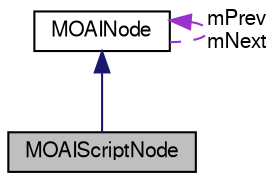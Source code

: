 digraph G
{
  edge [fontname="FreeSans",fontsize="10",labelfontname="FreeSans",labelfontsize="10"];
  node [fontname="FreeSans",fontsize="10",shape=record];
  Node1 [label="MOAIScriptNode",height=0.2,width=0.4,color="black", fillcolor="grey75", style="filled" fontcolor="black"];
  Node2 -> Node1 [dir=back,color="midnightblue",fontsize="10",style="solid",fontname="FreeSans"];
  Node2 [label="MOAINode",height=0.2,width=0.4,color="black", fillcolor="white", style="filled",URL="$class_m_o_a_i_node.html",tooltip="Base for all attribute bearing Moai objects and dependency graph nodes."];
  Node2 -> Node2 [dir=back,color="darkorchid3",fontsize="10",style="dashed",label="mPrev\nmNext",fontname="FreeSans"];
}
